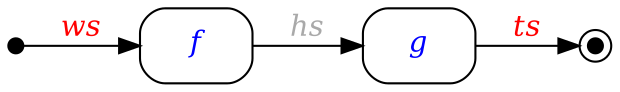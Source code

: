 digraph {
  rankdir=LR
  node [shape="box", style="rounded"]

  start [shape="point", width=0.1]
  end [shape="point", width=0.1, peripheries=2]
  f [label=<<i><font color="blue">f</font></i>>];
  g [label=<<i><font color="blue">g</font></i>>];
  start -> f [label=<<i><font color="red">ws</font></i>>]
  f -> g [label=<<i><font color="darkgray">hs</font></i>>]
  g -> end [label=<<i><font color="red">ts</font></i>>]
}
